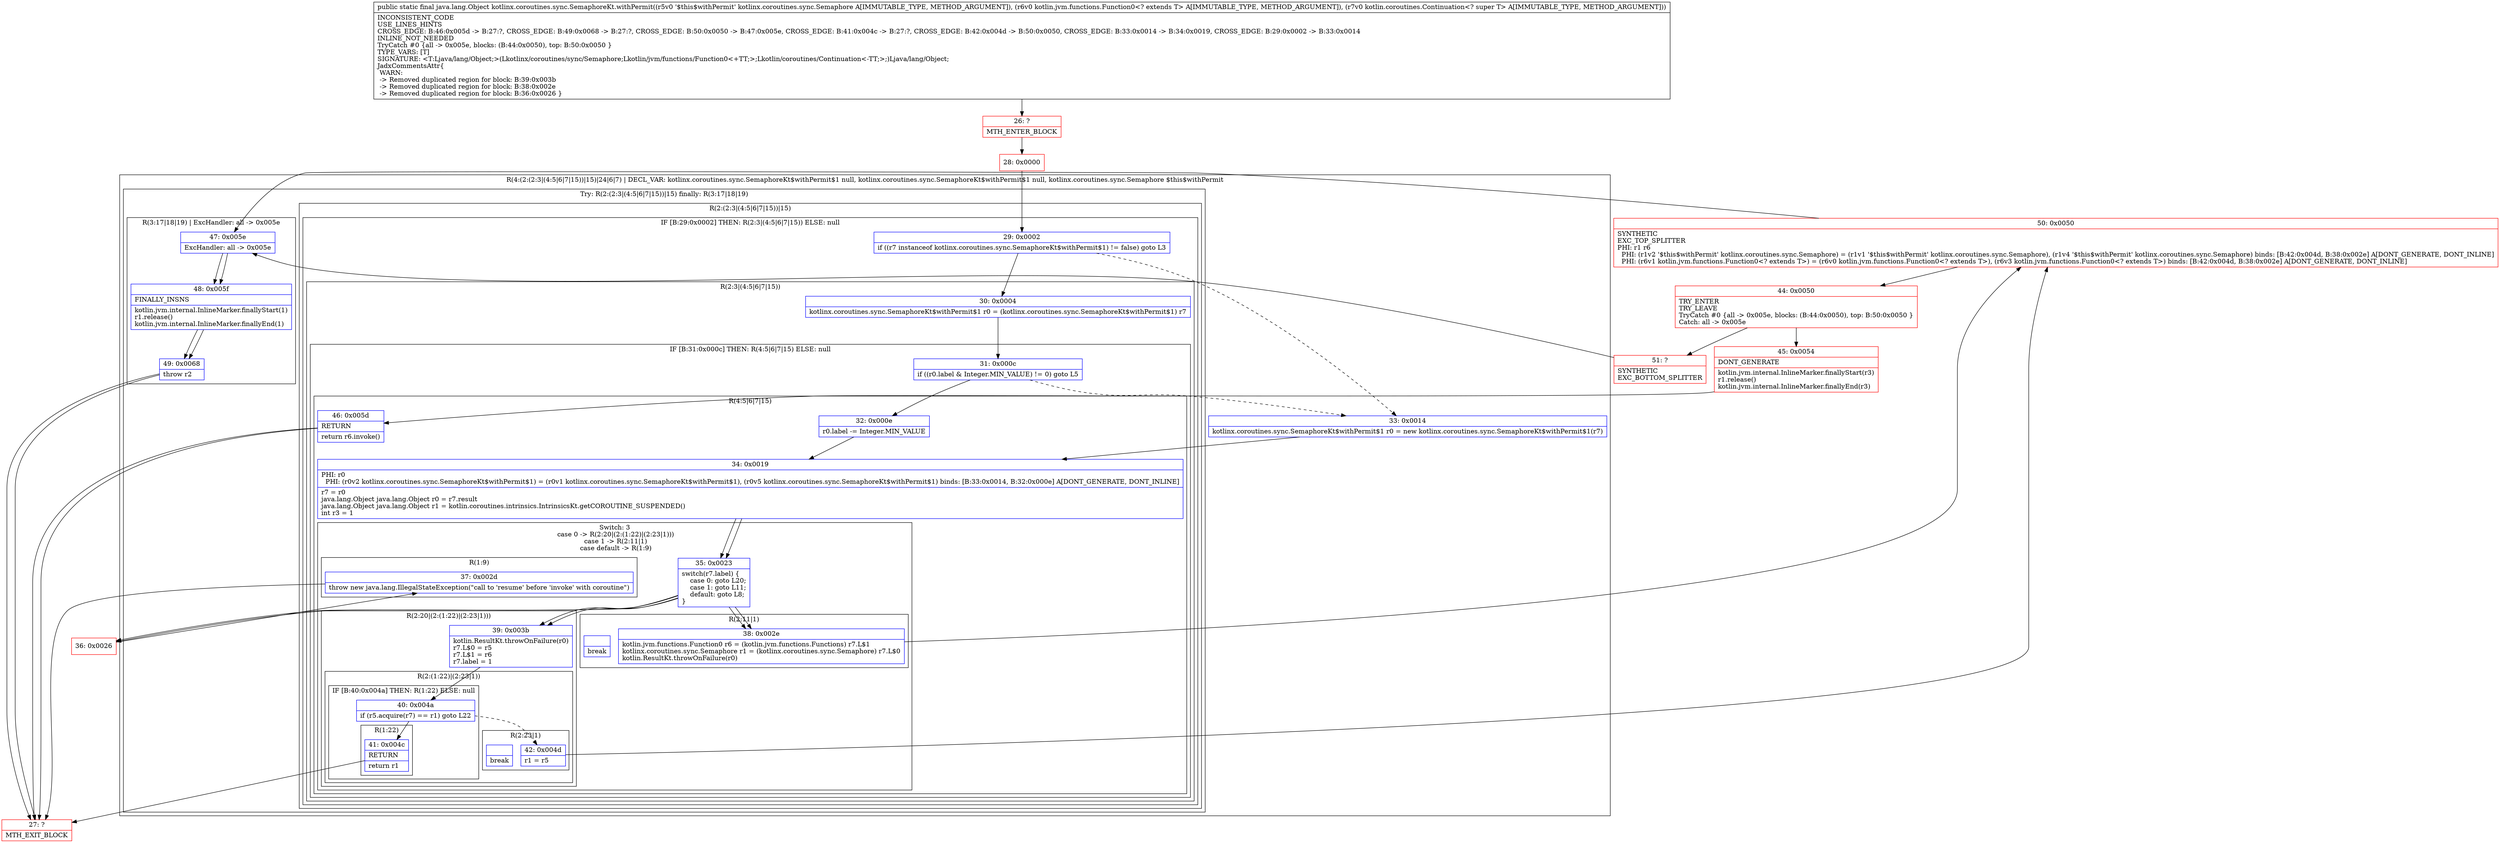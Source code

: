 digraph "CFG forkotlinx.coroutines.sync.SemaphoreKt.withPermit(Lkotlinx\/coroutines\/sync\/Semaphore;Lkotlin\/jvm\/functions\/Function0;Lkotlin\/coroutines\/Continuation;)Ljava\/lang\/Object;" {
subgraph cluster_Region_445608669 {
label = "R(4:(2:(2:3|(4:5|6|7|15))|15)|24|6|7) | DECL_VAR: kotlinx.coroutines.sync.SemaphoreKt$withPermit$1 null, kotlinx.coroutines.sync.SemaphoreKt$withPermit$1 null, kotlinx.coroutines.sync.Semaphore $this$withPermit\l";
node [shape=record,color=blue];
subgraph cluster_TryCatchRegion_35664359 {
label = "Try: R(2:(2:3|(4:5|6|7|15))|15) finally: R(3:17|18|19)";
node [shape=record,color=blue];
subgraph cluster_Region_817712292 {
label = "R(2:(2:3|(4:5|6|7|15))|15)";
node [shape=record,color=blue];
subgraph cluster_IfRegion_1453659131 {
label = "IF [B:29:0x0002] THEN: R(2:3|(4:5|6|7|15)) ELSE: null";
node [shape=record,color=blue];
Node_29 [shape=record,label="{29\:\ 0x0002|if ((r7 instanceof kotlinx.coroutines.sync.SemaphoreKt$withPermit$1) != false) goto L3\l}"];
subgraph cluster_Region_886345474 {
label = "R(2:3|(4:5|6|7|15))";
node [shape=record,color=blue];
Node_30 [shape=record,label="{30\:\ 0x0004|kotlinx.coroutines.sync.SemaphoreKt$withPermit$1 r0 = (kotlinx.coroutines.sync.SemaphoreKt$withPermit$1) r7\l}"];
subgraph cluster_IfRegion_132157936 {
label = "IF [B:31:0x000c] THEN: R(4:5|6|7|15) ELSE: null";
node [shape=record,color=blue];
Node_31 [shape=record,label="{31\:\ 0x000c|if ((r0.label & Integer.MIN_VALUE) != 0) goto L5\l}"];
subgraph cluster_Region_1889229166 {
label = "R(4:5|6|7|15)";
node [shape=record,color=blue];
Node_32 [shape=record,label="{32\:\ 0x000e|r0.label \-= Integer.MIN_VALUE\l}"];
Node_34 [shape=record,label="{34\:\ 0x0019|PHI: r0 \l  PHI: (r0v2 kotlinx.coroutines.sync.SemaphoreKt$withPermit$1) = (r0v1 kotlinx.coroutines.sync.SemaphoreKt$withPermit$1), (r0v5 kotlinx.coroutines.sync.SemaphoreKt$withPermit$1) binds: [B:33:0x0014, B:32:0x000e] A[DONT_GENERATE, DONT_INLINE]\l|r7 = r0\ljava.lang.Object java.lang.Object r0 = r7.result\ljava.lang.Object java.lang.Object r1 = kotlin.coroutines.intrinsics.IntrinsicsKt.getCOROUTINE_SUSPENDED()\lint r3 = 1\l}"];
subgraph cluster_SwitchRegion_2126387234 {
label = "Switch: 3
 case 0 -> R(2:20|(2:(1:22)|(2:23|1)))
 case 1 -> R(2:11|1)
 case default -> R(1:9)";
node [shape=record,color=blue];
Node_35 [shape=record,label="{35\:\ 0x0023|switch(r7.label) \{\l    case 0: goto L20;\l    case 1: goto L11;\l    default: goto L8;\l\}\l}"];
subgraph cluster_Region_524719282 {
label = "R(2:20|(2:(1:22)|(2:23|1)))";
node [shape=record,color=blue];
Node_39 [shape=record,label="{39\:\ 0x003b|kotlin.ResultKt.throwOnFailure(r0)\lr7.L$0 = r5\lr7.L$1 = r6\lr7.label = 1\l}"];
subgraph cluster_Region_80492514 {
label = "R(2:(1:22)|(2:23|1))";
node [shape=record,color=blue];
subgraph cluster_IfRegion_259699911 {
label = "IF [B:40:0x004a] THEN: R(1:22) ELSE: null";
node [shape=record,color=blue];
Node_40 [shape=record,label="{40\:\ 0x004a|if (r5.acquire(r7) == r1) goto L22\l}"];
subgraph cluster_Region_12143917 {
label = "R(1:22)";
node [shape=record,color=blue];
Node_41 [shape=record,label="{41\:\ 0x004c|RETURN\l|return r1\l}"];
}
}
subgraph cluster_Region_1522474353 {
label = "R(2:23|1)";
node [shape=record,color=blue];
Node_42 [shape=record,label="{42\:\ 0x004d|r1 = r5\l}"];
Node_InsnContainer_1582207923 [shape=record,label="{|break\l}"];
}
}
}
subgraph cluster_Region_620809327 {
label = "R(2:11|1)";
node [shape=record,color=blue];
Node_38 [shape=record,label="{38\:\ 0x002e|kotlin.jvm.functions.Function0 r6 = (kotlin.jvm.functions.Functions) r7.L$1\lkotlinx.coroutines.sync.Semaphore r1 = (kotlinx.coroutines.sync.Semaphore) r7.L$0\lkotlin.ResultKt.throwOnFailure(r0)\l}"];
Node_InsnContainer_537557322 [shape=record,label="{|break\l}"];
}
subgraph cluster_Region_593892266 {
label = "R(1:9)";
node [shape=record,color=blue];
Node_37 [shape=record,label="{37\:\ 0x002d|throw new java.lang.IllegalStateException(\"call to 'resume' before 'invoke' with coroutine\")\l}"];
}
}
Node_46 [shape=record,label="{46\:\ 0x005d|RETURN\l|return r6.invoke()\l}"];
}
}
}
}
Node_46 [shape=record,label="{46\:\ 0x005d|RETURN\l|return r6.invoke()\l}"];
}
subgraph cluster_Region_1190155011 {
label = "R(3:17|18|19) | ExcHandler: all \-\> 0x005e\l";
node [shape=record,color=blue];
Node_47 [shape=record,label="{47\:\ 0x005e|ExcHandler: all \-\> 0x005e\l}"];
Node_48 [shape=record,label="{48\:\ 0x005f|FINALLY_INSNS\l|kotlin.jvm.internal.InlineMarker.finallyStart(1)\lr1.release()\lkotlin.jvm.internal.InlineMarker.finallyEnd(1)\l}"];
Node_49 [shape=record,label="{49\:\ 0x0068|throw r2\l}"];
}
}
Node_33 [shape=record,label="{33\:\ 0x0014|kotlinx.coroutines.sync.SemaphoreKt$withPermit$1 r0 = new kotlinx.coroutines.sync.SemaphoreKt$withPermit$1(r7)\l}"];
Node_34 [shape=record,label="{34\:\ 0x0019|PHI: r0 \l  PHI: (r0v2 kotlinx.coroutines.sync.SemaphoreKt$withPermit$1) = (r0v1 kotlinx.coroutines.sync.SemaphoreKt$withPermit$1), (r0v5 kotlinx.coroutines.sync.SemaphoreKt$withPermit$1) binds: [B:33:0x0014, B:32:0x000e] A[DONT_GENERATE, DONT_INLINE]\l|r7 = r0\ljava.lang.Object java.lang.Object r0 = r7.result\ljava.lang.Object java.lang.Object r1 = kotlin.coroutines.intrinsics.IntrinsicsKt.getCOROUTINE_SUSPENDED()\lint r3 = 1\l}"];
subgraph cluster_SwitchRegion_737263589 {
label = "Switch: 0";
node [shape=record,color=blue];
Node_35 [shape=record,label="{35\:\ 0x0023|switch(r7.label) \{\l    case 0: goto L20;\l    case 1: goto L11;\l    default: goto L8;\l\}\l}"];
}
}
subgraph cluster_Region_1190155011 {
label = "R(3:17|18|19) | ExcHandler: all \-\> 0x005e\l";
node [shape=record,color=blue];
Node_47 [shape=record,label="{47\:\ 0x005e|ExcHandler: all \-\> 0x005e\l}"];
Node_48 [shape=record,label="{48\:\ 0x005f|FINALLY_INSNS\l|kotlin.jvm.internal.InlineMarker.finallyStart(1)\lr1.release()\lkotlin.jvm.internal.InlineMarker.finallyEnd(1)\l}"];
Node_49 [shape=record,label="{49\:\ 0x0068|throw r2\l}"];
}
Node_26 [shape=record,color=red,label="{26\:\ ?|MTH_ENTER_BLOCK\l}"];
Node_28 [shape=record,color=red,label="{28\:\ 0x0000}"];
Node_36 [shape=record,color=red,label="{36\:\ 0x0026}"];
Node_27 [shape=record,color=red,label="{27\:\ ?|MTH_EXIT_BLOCK\l}"];
Node_50 [shape=record,color=red,label="{50\:\ 0x0050|SYNTHETIC\lEXC_TOP_SPLITTER\lPHI: r1 r6 \l  PHI: (r1v2 '$this$withPermit' kotlinx.coroutines.sync.Semaphore) = (r1v1 '$this$withPermit' kotlinx.coroutines.sync.Semaphore), (r1v4 '$this$withPermit' kotlinx.coroutines.sync.Semaphore) binds: [B:42:0x004d, B:38:0x002e] A[DONT_GENERATE, DONT_INLINE]\l  PHI: (r6v1 kotlin.jvm.functions.Function0\<? extends T\>) = (r6v0 kotlin.jvm.functions.Function0\<? extends T\>), (r6v3 kotlin.jvm.functions.Function0\<? extends T\>) binds: [B:42:0x004d, B:38:0x002e] A[DONT_GENERATE, DONT_INLINE]\l}"];
Node_44 [shape=record,color=red,label="{44\:\ 0x0050|TRY_ENTER\lTRY_LEAVE\lTryCatch #0 \{all \-\> 0x005e, blocks: (B:44:0x0050), top: B:50:0x0050 \}\lCatch: all \-\> 0x005e\l}"];
Node_45 [shape=record,color=red,label="{45\:\ 0x0054|DONT_GENERATE\l|kotlin.jvm.internal.InlineMarker.finallyStart(r3)\lr1.release()\lkotlin.jvm.internal.InlineMarker.finallyEnd(r3)\l}"];
Node_51 [shape=record,color=red,label="{51\:\ ?|SYNTHETIC\lEXC_BOTTOM_SPLITTER\l}"];
MethodNode[shape=record,label="{public static final java.lang.Object kotlinx.coroutines.sync.SemaphoreKt.withPermit((r5v0 '$this$withPermit' kotlinx.coroutines.sync.Semaphore A[IMMUTABLE_TYPE, METHOD_ARGUMENT]), (r6v0 kotlin.jvm.functions.Function0\<? extends T\> A[IMMUTABLE_TYPE, METHOD_ARGUMENT]), (r7v0 kotlin.coroutines.Continuation\<? super T\> A[IMMUTABLE_TYPE, METHOD_ARGUMENT]))  | INCONSISTENT_CODE\lUSE_LINES_HINTS\lCROSS_EDGE: B:46:0x005d \-\> B:27:?, CROSS_EDGE: B:49:0x0068 \-\> B:27:?, CROSS_EDGE: B:50:0x0050 \-\> B:47:0x005e, CROSS_EDGE: B:41:0x004c \-\> B:27:?, CROSS_EDGE: B:42:0x004d \-\> B:50:0x0050, CROSS_EDGE: B:33:0x0014 \-\> B:34:0x0019, CROSS_EDGE: B:29:0x0002 \-\> B:33:0x0014\lINLINE_NOT_NEEDED\lTryCatch #0 \{all \-\> 0x005e, blocks: (B:44:0x0050), top: B:50:0x0050 \}\lTYPE_VARS: [T]\lSIGNATURE: \<T:Ljava\/lang\/Object;\>(Lkotlinx\/coroutines\/sync\/Semaphore;Lkotlin\/jvm\/functions\/Function0\<+TT;\>;Lkotlin\/coroutines\/Continuation\<\-TT;\>;)Ljava\/lang\/Object;\lJadxCommentsAttr\{\l WARN: \l \-\> Removed duplicated region for block: B:39:0x003b \l \-\> Removed duplicated region for block: B:38:0x002e \l \-\> Removed duplicated region for block: B:36:0x0026 \}\l}"];
MethodNode -> Node_26;Node_29 -> Node_30;
Node_29 -> Node_33[style=dashed];
Node_30 -> Node_31;
Node_31 -> Node_32;
Node_31 -> Node_33[style=dashed];
Node_32 -> Node_34;
Node_34 -> Node_35;
Node_35 -> Node_36;
Node_35 -> Node_38;
Node_35 -> Node_39;
Node_39 -> Node_40;
Node_40 -> Node_41;
Node_40 -> Node_42[style=dashed];
Node_41 -> Node_27;
Node_42 -> Node_50;
Node_38 -> Node_50;
Node_37 -> Node_27;
Node_46 -> Node_27;
Node_46 -> Node_27;
Node_47 -> Node_48;
Node_48 -> Node_49;
Node_49 -> Node_27;
Node_33 -> Node_34;
Node_34 -> Node_35;
Node_35 -> Node_36;
Node_35 -> Node_38;
Node_35 -> Node_39;
Node_47 -> Node_48;
Node_48 -> Node_49;
Node_49 -> Node_27;
Node_26 -> Node_28;
Node_28 -> Node_29;
Node_36 -> Node_37;
Node_50 -> Node_44;
Node_50 -> Node_47;
Node_44 -> Node_45;
Node_44 -> Node_51;
Node_45 -> Node_46;
Node_51 -> Node_47;
}

